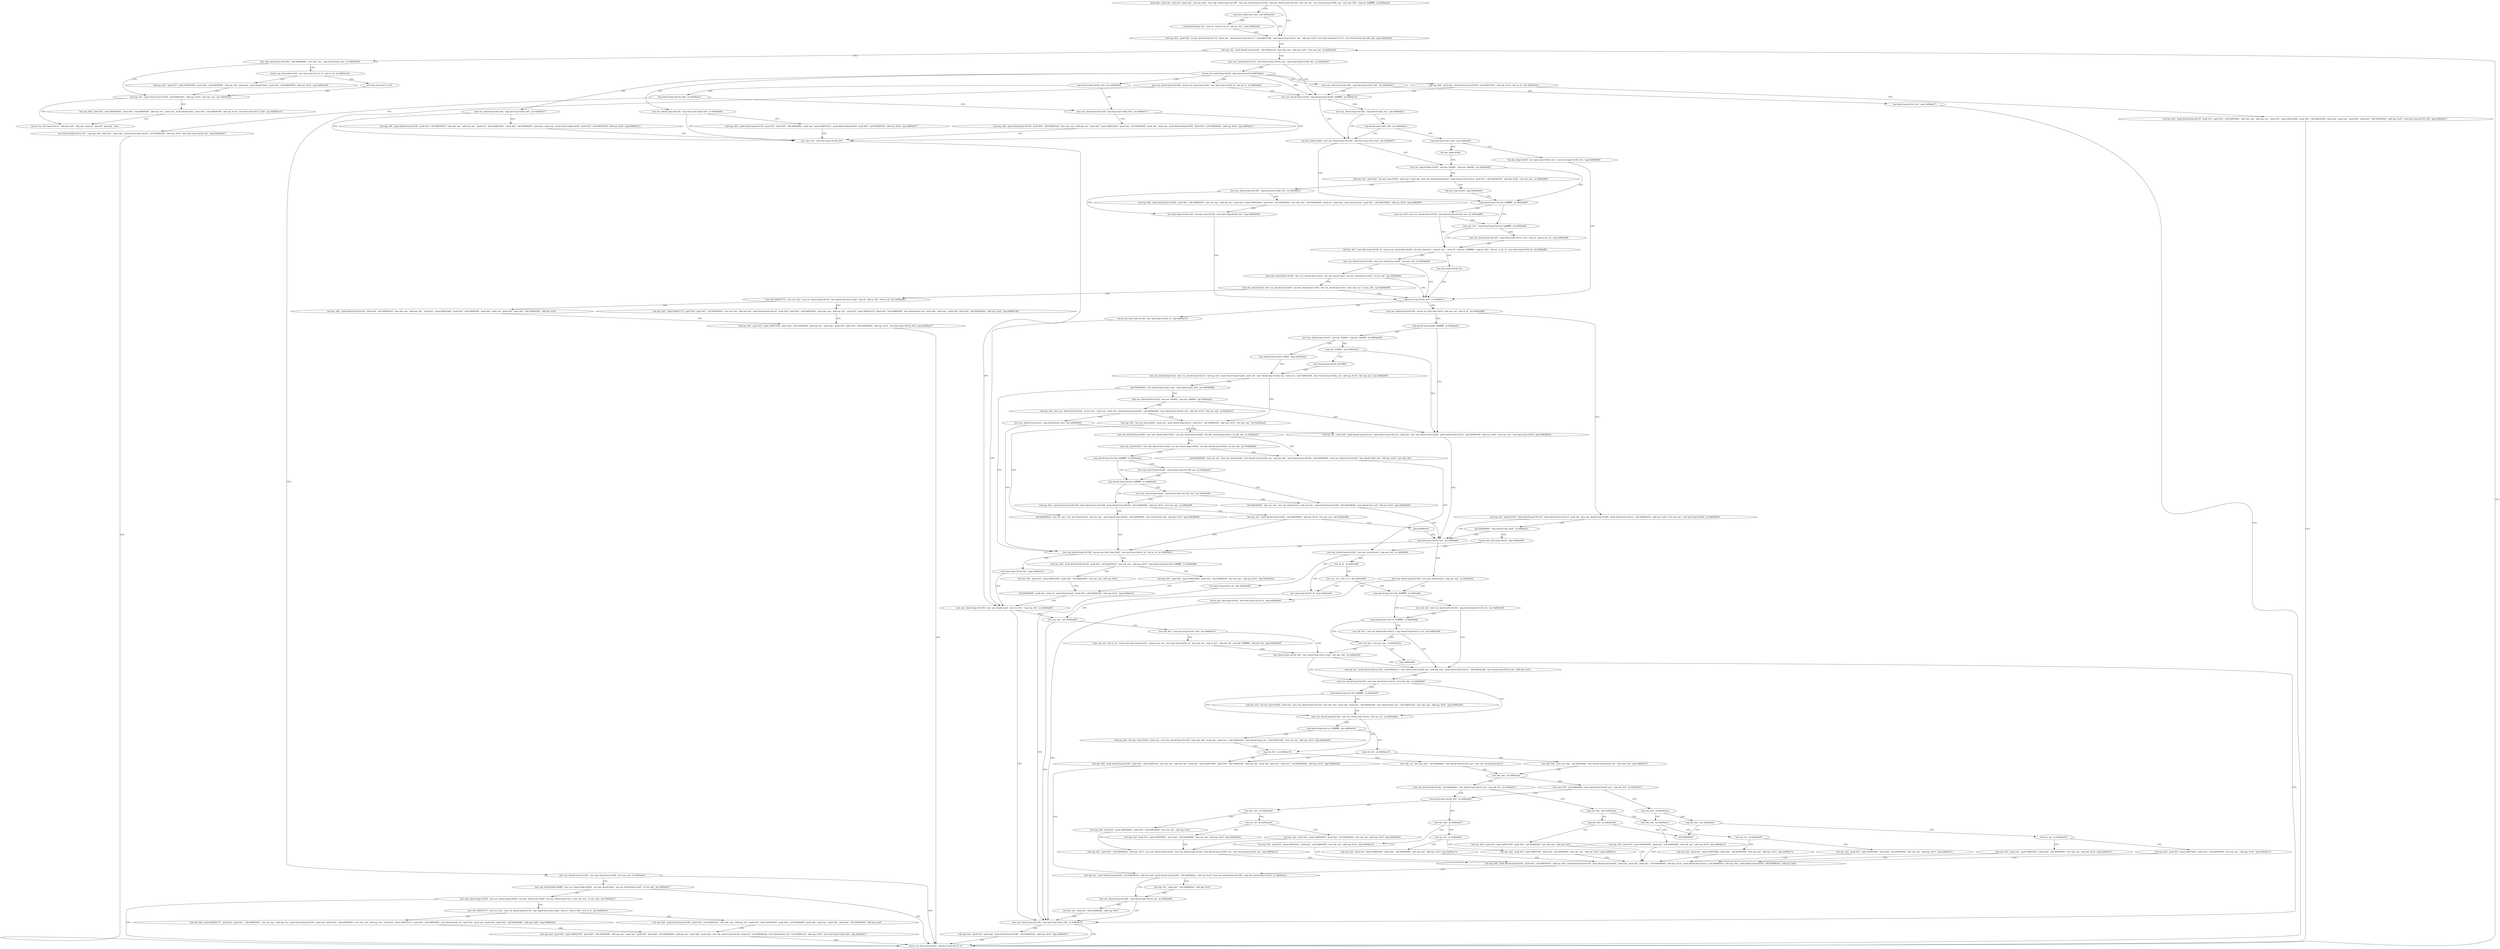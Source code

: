 digraph "func" {
"134521451" [label = "'push ebp', 'push edi', 'push esi', 'push ebx', 'sub esp, 0xfc', 'mov ebp, dword [esp+0x128]', 'mov eax, dword [esp+0x120]', 'and eax, dword [esp+0x124]', 'mov esi, eax', 'mov dword [esp+0x28], eax', 'mov eax, 0x0', 'cmp esi, 0xffffffff', 'je 0x804a2cb', " ]
"134521547" [label = "'cmp byte [ebp+0xc], 0x0', 'jne 0x804a29a', " ]
"134521498" [label = "'sub esp, 0x4', 'push 0x0', 'or eax, dword [esp+0x11c]', 'push eax', 'push dword [esp+0x11c]', 'call 0x80515fb', 'mov dword [esp+0x1c], eax', 'add esp, 0x10', 'mov byte [esp+0x17], 0x1', 'mov dword [esp+0x128], ebp', 'jmp 0x804ad20', " ]
"134521553" [label = "'cmp dword [ebp], 0x2', 'sete al', 'movzx eax, al', 'shl eax, 0x3', 'jmp 0x804a29a', " ]
"134524192" [label = "'sub esp, 0xc', 'push dword [esp+0x18]', 'call 0x804cce4', 'mov ebp, eax', 'add esp, 0x10', 'test eax, eax', 'je 0x804a2e0', " ]
"134521568" [label = "'mov ebp, dword [esp+0x128]', 'call 0x80494d0', 'mov ebx, eax', 'cmp dword [eax], 0x0', 'je 0x804a304', " ]
"134524217" [label = "'mov eax, dword [eax+0x1c]', 'mov dword [esp+0x10], eax', 'cmp word [ebp+0x38], 0xa', 'ja 0x804a693', " ]
"134521604" [label = "'sub esp, 0xc', 'push dword [esp+0x18]', 'call 0x804cb91', 'add esp, 0x10', 'test eax, eax', 'jne 0x804ae92', " ]
"134521587" [label = "'movzx eax, byte [ebp+0xd]', 'mov byte [esp+0x17], al', 'test al, al', 'je 0x804a32b', " ]
"134522515" [label = "'mov edi, dword [ebp+0x18]', 'cmp dword [esp+0x28], 0xffffffff', 'je 0x804a7ef', " ]
"134524235" [label = "'movzx eax, word [ebp+0x38]', 'jmp dword [eax*4+0x80540b0]', " ]
"134524562" [label = "'sub esp, 0x4', 'push 0x5', 'push 0x8053dd2', 'push 0x0', 'call 0x80492f0', 'add esp, 0xc', 'push eax', 'push dword [ebx]', 'push 0x0', 'call 0x80493b0', 'add esp, 0x10', 'mov byte [esp+0x17], 0x0', 'jmp 0x804a31b', " ]
"134521627" [label = "'movzx eax, byte [esp+0x17]', 'add esp, 0xfc', 'pop ebx', 'pop esi', 'pop edi', 'pop ebp', 'retn', " ]
"134521643" [label = "'sub esp, 0x4', 'push 0x5', 'push 0x8053d00', 'push 0x0', 'call 0x80492f0', 'add esp, 0xc', 'push eax', 'push dword [ebx]', 'push 0x0', 'call 0x80493b0', 'add esp, 0x10', 'jmp 0x804a304', " ]
"134521599" [label = "'mov byte [esp+0x17], 0x0', " ]
"134522863" [label = "'mov eax, dword [esp+0x128]', 'cmp dword [eax], 0x2', 'jne 0x804a6a1', " ]
"134522529" [label = "'lea ebx, [ebp+0x40]', 'mov eax, dword [esp+0x128]', 'cmp byte [eax+0xc], 0x0', 'jne 0x804af37', " ]
"134521678" [label = "'mov eax, dword [esp+0x128]', 'movzx eax, byte [eax+0x4]', 'mov byte [esp+0x16], al', 'test al, al', 'je 0x804a693', " ]
"134521981" [label = "'mov eax, dword [esp+0x128]', 'cmp byte [eax+0x4], 0x0', 'jne 0x804a693', " ]
"134522008" [label = "'cmp dword [ebp+0x30], 0x0', 'jne 0x804a4a4', " ]
"134522118" [label = "'mov eax, dword [esp+0x128]', 'cmp byte [eax+0xd], 0x0', 'je 0x804a60d', " ]
"134522421" [label = "'mov eax, dword [esp+0x128]', 'cmp byte [eax+0xd], 0x0', 'jne 0x804a517', " ]
"134522491" [label = "'sub esp, 0x8', 'push ebp', 'push dword [esp+0x18]', 'call 0x8051643', 'add esp, 0x10', 'test al, al', 'jne 0x804a7b4', " ]
"134522879" [label = "'cmp dword [eax+0x8], 0x0', 'jne 0x804a6a1', " ]
"134524727" [label = "'mov eax, dword [ebp+0x50]', 'and eax, 0xf000', 'cmp eax, 0xa000', 'jne 0x804a6b5', " ]
"134522549" [label = "'cmp dword [esp+0x120], 0xffffffff', 'je 0x804a869', " ]
"134521701" [label = "'mov eax, dword [esp+0x128]', 'mov eax, dword [eax+0x8]', 'test eax, eax', 'je 0x804ad17', " ]
"134521998" [label = "'mov byte [esp+0x16], 0x1', 'jmp 0x804ad17', " ]
"134522020" [label = "'mov eax, dword [esp+0x128]', 'cmp byte [eax+0xd], 0x0', 'jne 0x804a517', " ]
"134522014" [label = "'cmp dword [ebp+0x10], 0x0', 'je 0x804a4e3', " ]
"134522381" [label = "'sub esp, 0x4', 'push dword [esp+0x14]', 'push 0x3', 'push 0x0', 'call 0x80506cf', 'push eax', 'push 0x8053075', 'push dword [ebp+0x20]', 'push 0x0', 'call 0x80493b0', 'add esp, 0x20', 'jmp 0x804a517', " ]
"134522135" [label = "'mov ebx, 0x0', 'mov byte [esp+0x16], 0x0', " ]
"134522438" [label = "'sub esp, 0x8', 'push dword [esp+0x18]', 'push 0x4', 'call 0x80505c6', 'mov ebx, eax', 'add esp, 0xc', 'push 0x5', 'push 0x8053d21', 'push 0x0', 'call 0x80492f0', 'push ebx', 'push eax', 'push dword [ebp+0x20]', 'push 0x0', 'call 0x80493b0', 'add esp, 0x20', 'jmp 0x804a517', " ]
"134522804" [label = "'sub esp, 0x4', 'push dword [esp+0x14]', 'push 0x3', 'push 0x0', 'call 0x80506cf', 'mov ebx, eax', 'add esp, 0xc', 'push 0x5', 'push 0x8053e84', 'push 0x0', 'call 0x80492f0', 'push ebx', 'push eax', 'push 0x0', 'push 0x0', 'call 0x80493b0', 'add esp, 0x20', 'mov byte [esp+0x16], 0x0', 'jmp 0x804ad17', " ]
"134522889" [label = "'cmp byte [eax+0xc], 0x0', 'jne 0x804af34', " ]
"134524746" [label = "'sub esp, 0xc', 'push 0x0', 'lea eax, [esp+0x40]', 'push eax', 'push edi', 'mov eax, dword [esp+0x24]', 'push dword [eax+0x1c]', 'push 0x3', 'call 0x8049320', 'add esp, 0x20', 'test eax, eax', 'je 0x804a860', " ]
"134522985" [label = "'mov eax, 0x1', 'cmp dword [esp+0x124], 0xffffffff', 'je 0x804a6d8', " ]
"134522563" [label = "'mov eax, 0x0', 'mov ecx, dword [ebx+0x18]', 'cmp dword [esp+0x120], ecx', 'je 0x804a869', " ]
"134524183" [label = "'movzx ecx, byte [esp+0x16]', 'and byte [esp+0x17], cl', " ]
"134521719" [label = "'mov edx, dword [ebp+0x98]', 'mov ecx, dword [ebp+0x9c]', 'xor edx, dword [eax]', 'xor ecx, dword [eax+0x4]', 'or ecx, edx', 'jne 0x804ad17', " ]
"134522033" [label = "'sub esp, 0x8', 'push dword [esp+0x18]', 'push 0x4', 'call 0x80505c6', 'mov ebx, eax', 'add esp, 0xc', 'push 0x5', 'push 0x8053d10', 'push 0x0', 'call 0x80492f0', 'push ebx', 'push eax', 'push dword [ebp+0x20]', 'push 0x0', 'call 0x80493b0', 'add esp, 0x20', 'jmp 0x804a517', " ]
"134522083" [label = "'mov dword [ebp+0x10], 0x1', 'sub esp, 0x4', 'push 0x1', 'push ebp', 'push dword [esp+0x18]', 'call 0x804d2a4', 'add esp, 0x10', 'mov byte [esp+0x16], 0x1', 'jmp 0x804ad17', " ]
"134522145" [label = "'mov eax, dword [esp+0x128]', 'mov eax, dword [eax]', 'mov esi, 0x1', 'cmp eax, 0x2', 'je 0x804ad06', " ]
"134524724" [label = "'lea ebx, [ebp+0x40]', " ]
"134522899" [label = "'lea ebx, [ebp+0x40]', 'mov byte [esp+0x16], 0x1', 'mov byte [esp+0x18], 0x1', 'jmp 0x804b000', " ]
"134522976" [label = "'lea ebx, [esp+0x30]', 'jmp 0x804a6b5', " ]
"134524782" [label = "'mov eax, dword [esp+0x128]', 'cmp byte [eax+0xd], 0x0', 'je 0x804a825', " ]
"134522584" [label = "'and eax, 0x1', 'mov byte [esp+0x16], al', 'movzx eax, word [ebp+0x38]', 'lea edx, [eax-0x1]', 'cmp dx, 0x1', 'setbe dl', 'and eax, 0xfffffffd', 'cmp ax, 0x4', 'sete al', 'or dl, al', 'mov byte [esp+0x18], dl', 'je 0x804affb', " ]
"134523004" [label = "'mov eax, dword [esp+0x124]', 'cmp dword [ebx+0x1c], eax', 'sete al', 'movzx eax, al', 'jmp 0x804a6d8', " ]
"134521744" [label = "'mov edx, dword [ebp+0x40]', 'mov ecx, dword [ebp+0x44]', 'xor edx, dword [eax+0x8]', 'xor ecx, dword [eax+0xc]', 'mov eax, ecx', 'or eax, edx', 'jne 0x804ad17', " ]
"134524166" [label = "'mov eax, dword [esp+0x128]', 'cmp byte [eax+0x4], 0x0', 'je 0x804ae7b', " ]
"134524539" [label = "'sub esp, 0x4', 'push 0x4', 'push ebp', 'push dword [esp+0x18]', 'call 0x804d2a4', 'add esp, 0x10', 'jmp 0x804ad17', " ]
"134522168" [label = "'test eax, eax', 'jne 0x804ad06', " ]
"134522176" [label = "'mov edi, 0x3', 'cmp byte [esp+0x16], 0x0', 'jne 0x804ab7e', " ]
"134524928" [label = "'cmp byte [esp+0x16], 0x0', 'je 0x804af13', " ]
"134522917" [label = "'sub esp, 0x8', 'push dword [esp+0x18]', 'push 0x4', 'call 0x80505c6', 'mov esi, eax', 'add esp, 0xc', 'push 0x5', 'push 0x8053d3a', 'push 0x0', 'call 0x80492f0', 'mov ebx, eax', 'call 0x80494d0', 'push esi', 'push ebx', 'push dword [eax]', 'push 0x0', 'call 0x80493b0', 'add esp, 0x20', 'jmp 0x804af7f', " ]
"134524799" [label = "'mov byte [esp+0x16], 0x0', 'lea ebx, [esp+0x30]', 'mov byte [esp+0x18], 0x0', 'jmp 0x804b000', " ]
"134524923" [label = "'mov byte [esp+0x18], 0x1', " ]
"134522627" [label = "'mov eax, dword [esp+0x128]', 'mov eax, dword [eax+0x8]', 'test eax, eax', 'je 0x804b000', " ]
"134521766" [label = "'mov edi, 0x8055172', 'mov ecx, 0x2', 'mov esi, dword [esp+0x10]', 'rep cmpsb byte [esi], [edi]', 'seta al', 'sbb al, 0x0', 'test al, al', 'jne 0x804a431', " ]
"134523774" [label = "'mov eax, esi', 'test al, al', 'movzx eax, byte [esp+0x16]', 'cmovne eax, esi', 'mov byte [esp+0x16], al', 'mov eax, esi', 'cmp al, 0x1', 'sbb edi, edi', 'and edi, 0xfffffffd', 'add edi, 0x4', 'jmp 0x804a550', " ]
"134522192" [label = "'mov dword [esp+0x18], 0x0', 'mov dword [esp+0x1c], 0x0', 'test ebx, ebx', 'je 0x804a585', " ]
"134524691" [label = "'movzx eax, byte [esp+0x18]', 'mov byte [esp+0x16], al', 'jmp 0x804a521', " ]
"134524939" [label = "'mov eax, dword [esp+0x128]', 'movzx esi, byte [eax+0xc]', 'mov eax, esi', 'test al, al', 'jne 0x804a8dd', " ]
"134522645" [label = "'mov edx, dword [ebx+0x58]', 'mov ecx, dword [ebx+0x5c]', 'xor edx, dword [eax]', 'xor ecx, dword [eax+0x4]', 'or ecx, edx', 'jne 0x804b000', " ]
"134521905" [label = "'sub esp, 0x4', 'push 0x8055172', 'push 0x4', 'push 0x1', 'call 0x80504b3', 'mov esi, eax', 'add esp, 0xc', 'push dword [esp+0x14]', 'push 0x4', 'push 0x0', 'call 0x80504b3', 'mov ebx, eax', 'add esp, 0xc', 'push 0x5', 'push 0x8053e14', 'push 0x0', 'call 0x80492f0', 'mov dword [esp], esi', 'push ebx', 'push eax', 'push 0x0', 'push 0x0', 'call 0x80493b0', 'add esp, 0x20', 'jmp 0x804a3ee', " ]
"134521791" [label = "'sub esp, 0x8', 'push dword [esp+0x18]', 'push 0x4', 'call 0x80505c6', 'mov ebx, eax', 'add esp, 0xc', 'push 0x5', 'push 0x8053de4', 'push 0x0', 'call 0x80492f0', 'push ebx', 'push eax', 'push 0x0', 'push 0x0', 'call 0x80493b0', 'add esp, 0x20', " ]
"134522245" [label = "'mov eax, dword [esp+0x128]', 'mov ebx, dword [eax+0x10]', 'test ebx, ebx', 'je 0x804ab9f', " ]
"134522212" [label = "'sub esp, 0xc', 'push dword [ebx+0x18]', 'call 0x804a223', 'mov dword [esp+0x28], eax', 'add esp, 0x4', 'push dword [ebx+0x1c]', 'call 0x804a1db', 'mov dword [esp+0x2c], eax', 'add esp, 0x10', " ]
"134523101" [label = "'cmp dword [esp+0x28], 0xffffffff', 'je 0x804aa22', " ]
"134524960" [label = "'sub esp, 0xc', 'push 0x100', 'push dword [esp+0x12c]', 'push dword [esp+0x12c]', 'push edi', 'mov eax, dword [esp+0x28]', 'push dword [eax+0x1c]', 'call 0x804b15b', 'add esp, 0x20', 'test eax, eax', 'sete byte [esp+0x18]', 'je 0x804b05d', " ]
"134522664" [label = "'mov edx, dword [ebx]', 'mov ecx, dword [ebx+0x4]', 'xor edx, dword [eax+0x8]', 'xor ecx, dword [eax+0xc]', 'mov eax, ecx', 'or eax, edx', 'jne 0x804b000', " ]
"134521838" [label = "'sub esp, 0x4', 'push 0x5', 'push 0x8053e50', 'push 0x0', 'call 0x80492f0', 'add esp, 0xc', 'push eax', 'push 0x0', 'push 0x0', 'call 0x80493b0', 'add esp, 0xc', 'push 0x4', 'push ebp', 'mov edi, dword [esp+0x18]', 'push edi', 'call 0x804d2a4', 'mov dword [esp], edi', 'call 0x804cce4', 'add esp, 0x10', 'mov byte [esp+0x16], 0x0', 'jmp 0x804ad17', " ]
"134523807" [label = "'cmp dword [esp+0x118], 0xffffffff', 'je 0x804a597', " ]
"134522263" [label = "'mov eax, dword [esp+0x128]', 'mov esi, dword [eax+0x14]', 'test esi, esi', 'je 0x804abdd', " ]
"134523426" [label = "'sub esp, 0xc', 'push 0x0', 'push dword [esp+0x12c]', 'push dword [esp+0x12c]', 'push edi', 'mov eax, dword [esp+0x28]', 'push dword [eax+0x1c]', 'call 0x804b15b', 'add esp, 0x20', 'test eax, eax', 'sete byte [esp+0x18]', 'jmp 0x804b05d', " ]
"134523112" [label = "'mov eax, dword [ebx+0x10]', 'and eax, 0xf000', 'cmp eax, 0x8000', 'je 0x804aa08', " ]
"134525021" [label = "'cmp byte [esp+0x18], 0x0', 'jne 0x804af8f', " ]
"134525007" [label = "'call 0x80494d0', 'cmp dword [eax], 0x5f', 'je 0x804af21', " ]
"134522685" [label = "'mov edi, 0x8055172', 'mov ecx, 0x2', 'mov esi, dword [esp+0x10]', 'rep cmpsb byte [esi], [edi]', 'seta al', 'sbb al, 0x0', 'test al, al', 'jne 0x804a891', " ]
"134523821" [label = "'sub esp, 0x4', 'lea eax, [esp+0x94]', 'push eax', 'mov eax, dword [esp+0x120]', 'mov edx, 0x0', 'push edx', 'push eax', 'call 0x804ee0d', 'mov dword [esp], eax', 'call 0x80515a6', 'mov ebx, eax', 'add esp, 0x10', 'jmp 0x804a597', " ]
"134523869" [label = "'cmp dword [esp+0x11c], 0xffffffff', 'jne 0x804ac06', " ]
"134522281" [label = "'cmp edi, 0x1', 'je 0x804ac36', " ]
"134523400" [label = "'mov dword [esp+0x20], 0x900', 'jmp 0x804a90e', " ]
"134523131" [label = "'cmp eax, 0x4000', 'jne 0x804aa22', " ]
"134524815" [label = "'mov eax, dword [esp+0x128]', 'mov eax, dword [eax]', 'cmp eax, 0x2', 'je 0x804afed', " ]
"134525032" [label = "'mov eax, dword [esp+0x128]', 'movzx eax, byte [eax+0xd]', 'mov byte [esp+0x16], al', 'test al, al', 'je 0x804ab1b', " ]
"134524705" [label = "'movzx edx, byte [esp+0x16]', 'jmp 0x804a9df', " ]
"134523025" [label = "'sub esp, 0x4', 'push 0x8055172', 'push 0x4', 'push 0x1', 'call 0x80504b3', 'mov esi, eax', 'add esp, 0xc', 'push dword [esp+0x14]', 'push 0x4', 'push 0x0', 'call 0x80504b3', 'mov ebx, eax', 'add esp, 0xc', 'push 0x5', 'push 0x8053e14', 'push 0x0', 'call 0x80492f0', 'mov dword [esp], esi', 'push ebx', 'push eax', 'push 0x0', 'push 0x0', 'call 0x80493b0', 'add esp, 0x20', 'jmp 0x804a789', " ]
"134522714" [label = "'sub esp, 0x8', 'push dword [esp+0x18]', 'push 0x4', 'call 0x80505c6', 'mov ebx, eax', 'add esp, 0xc', 'push 0x5', 'push 0x8053de4', 'push 0x0', 'call 0x80492f0', 'push ebx', 'push eax', 'push 0x0', 'push 0x0', 'call 0x80493b0', 'add esp, 0x20', " ]
"134523910" [label = "'sub esp, 0x4', 'lea eax, [esp+0x94]', 'push eax', 'mov eax, dword [esp+0x124]', 'mov edx, 0x0', 'push edx', 'push eax', 'call 0x804ee0d', 'mov dword [esp], eax', 'call 0x80515a6', 'mov esi, eax', 'add esp, 0x10', 'jmp 0x804a5a9', " ]
"134523879" [label = "'cmp edi, 0x1', 'je 0x804ac36', " ]
"134523958" [label = "'sub esp, 0x8', 'push dword [esp+0x18]', 'push 0x4', 'call 0x80505c6', 'mov edi, eax', 'add esp, 0xc', 'push 0x5', 'push 0x8053f40', 'push 0x0', 'call 0x80492f0', 'add esp, 0xc', 'push edi', 'push eax', 'push 0x1', 'call 0x8049500', 'add esp, 0x10', 'jmp 0x804acbb', " ]
"134522290" [label = "'mov edx, esi', 'mov eax, ebx', 'call 0x804a0fe', 'mov dword [esp+0x24], eax', 'mov edx, dword [esp+0x1c]', " ]
"134523150" [label = "'mov eax, dword [esp+0xc]', 'mov ecx, dword [eax+0x1c]', 'sub esp, 0x4', 'push dword [esp+0x24]', 'push edi', 'mov dword [esp+0x28], ecx', 'push ecx', 'call 0x8049280', 'mov dword [esp+0x34], eax', 'add esp, 0x10', 'test eax, eax', 'jns 0x804a97b', " ]
"134523142" [label = "'mov dword [esp+0x20], 0x10900', " ]
"134524909" [label = "'movzx eax, byte [esp+0x18]', 'mov byte [esp+0x16], al', 'jmp 0x804ad06', " ]
"134524829" [label = "'cmp dword [esp+0x118], 0xffffffff', 'je 0x804afbc', " ]
"134523675" [label = "'sub esp, 0x8', 'push dword [esp+0x18]', 'push 0x4', 'call 0x80505c6', 'mov edi, eax', 'add esp, 0x10', 'cmp dword [esp+0x118], 0xffffffff', 'je 0x804ab66', " ]
"134525055" [label = "'mov byte [esp+0x16], 0x0', 'jmp 0x804a521', " ]
"134523359" [label = "'mov eax, dword [esp+0x128]', 'mov eax, dword [eax]', 'cmp eax, 0x2', 'je 0x804af2b', " ]
"134522761" [label = "'sub esp, 0x4', 'push 0x5', 'push 0x8053e50', 'push 0x0', 'call 0x80492f0', 'add esp, 0xc', 'push eax', 'push 0x0', 'push 0x0', 'call 0x80493b0', 'add esp, 0x10', 'mov byte [esp+0x16], 0x0', 'jmp 0x804ad17', " ]
"134523884" [label = "'mov edx, 0x0', 'mov eax, ebx', 'call 0x804a0fe', 'mov dword [esp+0x24], eax', 'mov edx, 0x0', 'jmp 0x804a5c3', " ]
"134524091" [label = "'sub esp, 0xc', 'push dword [esp+0x24]', 'call 0x804b42a', 'add esp, 0x4', 'push dword [esp+0x28]', 'call 0x804b42a', 'add esp, 0x10', 'mov eax, dword [esp+0x128]', 'cmp ebx, dword [eax+0x10]', 'je 0x804acee', " ]
"134522307" [label = "'test ebx, ebx', 'je 0x804aecb', " ]
"134523259" [label = "'sub esp, 0x4', 'lea eax, [esp+0x94]', 'push eax', 'push dword [esp+0x2c]', 'push 0x3', 'call 0x8049350', 'add esp, 0x10', 'test eax, eax', 'jne 0x804aae0', " ]
"134523186" [label = "'call 0x80494d0', 'mov dword [esp+0x2c], eax', 'cmp dword [eax], 0xd', 'jne 0x804b068', " ]
"134524860" [label = "'cmp dword [esp+0x11c], 0xffffffff', 'je 0x804afdb', " ]
"134524839" [label = "'mov edi, 0x2', 'mov esi, dword [ebx+0x18]', 'cmp dword [esp+0x118], esi', 'jne 0x804a564', " ]
"134523750" [label = "'sub esp, 0x4', 'push 0x5', 'push 0x8053d69', 'push 0x0', 'call 0x80492f0', 'mov esi, eax', 'add esp, 0x10', 'jmp 0x804ab4e', " ]
"134523704" [label = "'sub esp, 0x4', 'push 0x5', 'push 0x8053d50', 'push 0x0', 'call 0x80492f0', 'mov esi, eax', 'add esp, 0x10', " ]
"134524715" [label = "'mov byte [esp+0x16], dl', 'jmp 0x804ad06', " ]
"134523377" [label = "'test dl, dl', 'je 0x804a9ff', " ]
"134524142" [label = "'mov eax, dword [esp+0x128]', 'cmp dword [eax+0x14], esi', 'je 0x804ad06', " ]
"134524130" [label = "'sub esp, 0xc', 'push ebx', 'call 0x804b42a', 'add esp, 0x10', " ]
"134524619" [label = "'mov eax, 0x0', 'call 0x804a0fe', 'mov dword [esp+0x20], eax', 'cmp edi, 0x3', 'je 0x804ad71', " ]
"134524273" [label = "'cmp dword [esp+0x20], 0x0', 'je 0x804add1', " ]
"134524642" [label = "'cmp edi, 0x4', 'je 0x804a5ea', " ]
"134522315" [label = "'mov eax, dword [esp+0x18]', 'call 0x804a0fe', 'mov dword [esp+0x20], eax', 'cmp edi, 0x3', 'je 0x804ad71', " ]
"134522337" [label = "'cmp edi, 0x4', 'jne 0x804aebd', " ]
"134523616" [label = "'call 0x80494d0', 'mov esi, eax', 'mov edi, dword [eax]', 'sub esp, 0xc', 'push dword [esp+0x30]', 'call 0x8049640', 'mov dword [esi], edi', 'add esp, 0x10', 'jmp 0x804b068', " ]
"134523292" [label = "'mov eax, dword [ebx+0x58]', 'mov edx, dword [ebx+0x5c]', 'xor eax, dword [esp+0xe8]', 'xor edx, dword [esp+0xec]', 'or edx, eax', 'je 0x804aa51', " ]
"134523204" [label = "'mov eax, dword [ebx+0x10]', 'and eax, 0xf000', 'cmp eax, 0x8000', 'jne 0x804aa22', " ]
"134524891" [label = "'mov edi, 0x4', 'test eax, eax', 'je 0x804a550', " ]
"134524870" [label = "'mov edi, 0x2', 'mov esi, dword [ebx+0x1c]', 'cmp dword [esp+0x11c], esi', 'jne 0x804a564', " ]
"134523726" [label = "'call 0x80494d0', 'push edi', 'push esi', 'push dword [eax]', 'push 0x0', 'call 0x80493b0', 'add esp, 0x10', 'jmp 0x804a521', " ]
"134523391" [label = "'mov byte [esp+0x16], dl', 'jmp 0x804a538', " ]
"134523381" [label = "'mov ecx, esi', 'test cl, cl', 'jne 0x804af9d', " ]
"134524154" [label = "'sub esp, 0xc', 'push esi', 'call 0x804b42a', 'add esp, 0x10', " ]
"134524369" [label = "'test ebx, ebx', 'je 0x804ae0d', " ]
"134524280" [label = "'test ebx, ebx', 'je 0x804ad97', " ]
"134522346" [label = "'test ebx, ebx', 'je 0x804ae41', " ]
"134524651" [label = "'cmp edi, 0x2', 'jne 0x804aec6', " ]
"134524605" [label = "'cmp edi, 0x2', 'je 0x804ac68', " ]
"134523473" [label = "'mov eax, dword [ebx]', 'mov edx, dword [ebx+0x4]', 'xor eax, dword [esp+0x90]', 'xor edx, dword [esp+0x94]', 'or edx, eax', 'jne 0x804a9b8', " ]
"134523320" [label = "'call 0x80494d0', 'mov edi, eax', 'mov eax, dword [eax]', 'mov dword [esp+0x18], eax', 'sub esp, 0xc', 'push dword [esp+0x30]', 'call 0x8049640', 'mov eax, dword [esp+0x28]', 'mov dword [edi], eax', 'add esp, 0x10', 'mov edx, 0x0', " ]
"134523223" [label = "'sub esp, 0x4', 'mov eax, dword [esp+0x24]', 'or eax, 0x1', 'push eax', 'push edi', 'push dword [esp+0x28]', 'call 0x8049280', 'mov dword [esp+0x34], eax', 'add esp, 0x10', 'test eax, eax', 'js 0x804aa15', " ]
"134524904" [label = "'jmp 0x804ad06', " ]
"134524429" [label = "'test esi, esi', 'je 0x804ae29', " ]
"134524373" [label = "'sub esp, 0x4', 'push 0x5', 'push 0x8054044', 'push 0x0', 'call 0x80492f0', 'mov edi, eax', 'add esp, 0x10', " ]
"134524311" [label = "'test esi, esi', 'je 0x804adb6', " ]
"134524284" [label = "'sub esp, 0x4', 'push 0x5', 'push 0x8053fc4', 'push 0x0', 'call 0x80492f0', 'mov edi, eax', 'add esp, 0x10', 'jmp 0x804ac7e', " ]
"134524481" [label = "'test esi, esi', 'je 0x804ae60', " ]
"134522354" [label = "'sub esp, 0x4', 'push 0x5', 'push 0x8054090', 'push 0x0', 'call 0x80492f0', 'mov edi, eax', 'add esp, 0x10', 'jmp 0x804ac7e', " ]
"134524614" [label = "'call 0x8049600', " ]
"134524656" [label = "'test esi, esi', 'je 0x804ad56', " ]
"134524008" [label = "'sub esp, 0x4', 'push 0x5', 'push 0x8053f78', 'push 0x0', 'call 0x80492f0', 'mov edi, eax', 'add esp, 0x10', " ]
"134523500" [label = "'cmp dword [esp+0x120], 0xffffffff', 'je 0x804aaa5', " ]
"134523413" [label = "'mov eax, dword [esp+0x2c]', 'cmp dword [eax], 0xd', 'jne 0x804b068', " ]
"134524457" [label = "'sub esp, 0x4', 'push 0x5', 'push 0x8054020', 'push 0x0', 'call 0x80492f0', 'mov edi, eax', 'add esp, 0x10', 'jmp 0x804adeb', " ]
"134524433" [label = "'sub esp, 0x4', 'push 0x5', 'push 0x805406c', 'push 0x0', 'call 0x80492f0', 'mov edi, eax', 'add esp, 0x10', 'jmp 0x804adeb', " ]
"134524395" [label = "'sub esp, 0xc', 'push 0x0', 'call 0x804b42a', 'add esp, 0x10', 'mov eax, dword [esp+0x20]', 'mov ecx, dword [esp+0x24]', 'mov dword [esp+0x20], ecx', 'mov dword [esp+0x24], eax', 'jmp 0x804ac7e', " ]
"134524342" [label = "'sub esp, 0x4', 'push 0x5', 'push 0x8054020', 'push 0x0', 'call 0x80492f0', 'mov edi, eax', 'add esp, 0x10', 'jmp 0x804ac7e', " ]
"134524315" [label = "'sub esp, 0x4', 'push 0x5', 'push 0x8053ff4', 'push 0x0', 'call 0x80492f0', 'mov edi, eax', 'add esp, 0x10', 'jmp 0x804ac7e', " ]
"134524030" [label = "'sub esp, 0x8', 'push dword [esp+0x18]', 'push 0x4', 'call 0x80505c6', 'add esp, 0x4', 'push dword [esp+0x30]', 'push dword [esp+0x30]', 'push eax', 'push edi', 'push 0x1', 'call 0x8049500', 'add esp, 0x14', 'push dword [esp+0x2c]', 'call 0x804b42a', 'add esp, 0x4', 'push dword [esp+0x30]', 'call 0x804b42a', 'add esp, 0x10', " ]
"134524512" [label = "'sub esp, 0x4', 'push 0x5', 'push 0x8053db8', 'push 0x0', 'call 0x80492f0', 'mov edi, eax', 'add esp, 0x10', 'jmp 0x804ac7e', " ]
"134524485" [label = "'sub esp, 0x4', 'push 0x5', 'push 0x8053d9c', 'push 0x0', 'call 0x80492f0', 'mov edi, eax', 'add esp, 0x10', 'jmp 0x804ac7e', " ]
"134524246" [label = "'sub esp, 0x4', 'push 0x5', 'push 0x8053d7e', 'push 0x0', 'call 0x80492f0', 'mov edi, eax', 'add esp, 0x10', 'jmp 0x804ac7e', " ]
"134524664" [label = "'sub esp, 0x4', 'push 0x5', 'push 0x8053fa0', 'push 0x0', 'call 0x80492f0', 'mov edi, eax', 'add esp, 0x10', 'jmp 0x804ac7e', " ]
"134523557" [label = "'cmp dword [esp+0x124], 0xffffffff', 'je 0x804aabf', " ]
"134523510" [label = "'mov eax, dword [esp+0xa8]', 'cmp dword [esp+0x120], eax', 'je 0x804aaa5', " ]
"134523583" [label = "'sub esp, 0x4', 'push dword [esp+0x120]', 'push dword [esp+0x120]', 'push dword [esp+0x30]', 'call 0x8049480', 'add esp, 0x10', 'test eax, eax', 'je 0x804aaff', " ]
"134523567" [label = "'mov eax, dword [esp+0xac]', 'cmp dword [esp+0x124], eax', 'jne 0x804aa86', " ]
"134523526" [label = "'call 0x80494d0', 'mov esi, eax', 'mov edi, dword [eax]', 'sub esp, 0xc', 'push dword [esp+0x30]', 'call 0x8049640', 'mov dword [esi], edi', 'add esp, 0x10', 'jmp 0x804b05d', " ]
"134523647" [label = "'sub esp, 0xc', 'push dword [esp+0x30]', 'call 0x8049640', 'add esp, 0x10', 'test eax, eax', 'jne 0x804b068', " ]
"134523670" [label = "'jmp 0x804b05d', " ]
"134521451" -> "134521547" [ label = "CFG" ]
"134521451" -> "134521498" [ label = "CFG" ]
"134521547" -> "134521498" [ label = "CFG" ]
"134521547" -> "134521553" [ label = "CFG" ]
"134521498" -> "134524192" [ label = "CFG" ]
"134521553" -> "134521498" [ label = "CFG" ]
"134524192" -> "134521568" [ label = "CFG" ]
"134524192" -> "134524217" [ label = "CFG" ]
"134521568" -> "134521604" [ label = "CFG" ]
"134521568" -> "134521587" [ label = "CFG" ]
"134524217" -> "134522515" [ label = "CFG" ]
"134524217" -> "134524235" [ label = "CFG" ]
"134521604" -> "134524562" [ label = "CFG" ]
"134521604" -> "134521627" [ label = "CFG" ]
"134521587" -> "134521643" [ label = "CFG" ]
"134521587" -> "134521599" [ label = "CFG" ]
"134522515" -> "134522863" [ label = "CFG" ]
"134522515" -> "134522529" [ label = "CFG" ]
"134524235" -> "134521678" [ label = "CFG" ]
"134524235" -> "134521981" [ label = "CFG" ]
"134524235" -> "134522008" [ label = "CFG" ]
"134524235" -> "134522118" [ label = "CFG" ]
"134524235" -> "134522421" [ label = "CFG" ]
"134524235" -> "134522491" [ label = "CFG" ]
"134524235" -> "134522515" [ label = "CFG" ]
"134524562" -> "134521627" [ label = "CFG" ]
"134521643" -> "134521604" [ label = "CFG" ]
"134521599" -> "134521604" [ label = "CFG" ]
"134522863" -> "134522529" [ label = "CFG" ]
"134522863" -> "134522879" [ label = "CFG" ]
"134522529" -> "134524727" [ label = "CFG" ]
"134522529" -> "134522549" [ label = "CFG" ]
"134521678" -> "134522515" [ label = "CFG" ]
"134521678" -> "134521701" [ label = "CFG" ]
"134521981" -> "134522515" [ label = "CFG" ]
"134521981" -> "134521998" [ label = "CFG" ]
"134522008" -> "134522020" [ label = "CFG" ]
"134522008" -> "134522014" [ label = "CFG" ]
"134522118" -> "134522381" [ label = "CFG" ]
"134522118" -> "134522135" [ label = "CFG" ]
"134522421" -> "134522135" [ label = "CFG" ]
"134522421" -> "134522438" [ label = "CFG" ]
"134522491" -> "134522804" [ label = "CFG" ]
"134522491" -> "134522515" [ label = "CFG" ]
"134522879" -> "134522529" [ label = "CFG" ]
"134522879" -> "134522889" [ label = "CFG" ]
"134524727" -> "134522549" [ label = "CFG" ]
"134524727" -> "134524746" [ label = "CFG" ]
"134522549" -> "134522985" [ label = "CFG" ]
"134522549" -> "134522563" [ label = "CFG" ]
"134521701" -> "134524183" [ label = "CFG" ]
"134521701" -> "134521719" [ label = "CFG" ]
"134521998" -> "134524183" [ label = "CFG" ]
"134522020" -> "134522135" [ label = "CFG" ]
"134522020" -> "134522033" [ label = "CFG" ]
"134522014" -> "134522083" [ label = "CFG" ]
"134522014" -> "134522020" [ label = "CFG" ]
"134522381" -> "134522135" [ label = "CFG" ]
"134522135" -> "134522145" [ label = "CFG" ]
"134522438" -> "134522135" [ label = "CFG" ]
"134522804" -> "134524183" [ label = "CFG" ]
"134522889" -> "134524724" [ label = "CFG" ]
"134522889" -> "134522899" [ label = "CFG" ]
"134524746" -> "134522976" [ label = "CFG" ]
"134524746" -> "134524782" [ label = "CFG" ]
"134522985" -> "134522584" [ label = "CFG" ]
"134522985" -> "134523004" [ label = "CFG" ]
"134522563" -> "134522985" [ label = "CFG" ]
"134522563" -> "134522584" [ label = "CFG" ]
"134524183" -> "134524192" [ label = "CFG" ]
"134521719" -> "134524183" [ label = "CFG" ]
"134521719" -> "134521744" [ label = "CFG" ]
"134522033" -> "134522135" [ label = "CFG" ]
"134522083" -> "134524183" [ label = "CFG" ]
"134522145" -> "134524166" [ label = "CFG" ]
"134522145" -> "134522168" [ label = "CFG" ]
"134524724" -> "134524727" [ label = "CFG" ]
"134522899" -> "134524928" [ label = "CFG" ]
"134522976" -> "134522549" [ label = "CFG" ]
"134524782" -> "134522917" [ label = "CFG" ]
"134524782" -> "134524799" [ label = "CFG" ]
"134522584" -> "134524923" [ label = "CFG" ]
"134522584" -> "134522627" [ label = "CFG" ]
"134523004" -> "134522584" [ label = "CFG" ]
"134521744" -> "134524183" [ label = "CFG" ]
"134521744" -> "134521766" [ label = "CFG" ]
"134524166" -> "134524539" [ label = "CFG" ]
"134524166" -> "134524183" [ label = "CFG" ]
"134524539" -> "134524183" [ label = "CFG" ]
"134522168" -> "134524166" [ label = "CFG" ]
"134522168" -> "134522176" [ label = "CFG" ]
"134522176" -> "134523774" [ label = "CFG" ]
"134522176" -> "134522192" [ label = "CFG" ]
"134524928" -> "134524691" [ label = "CFG" ]
"134524928" -> "134524939" [ label = "CFG" ]
"134522917" -> "134524799" [ label = "CFG" ]
"134524799" -> "134524928" [ label = "CFG" ]
"134524923" -> "134524928" [ label = "CFG" ]
"134522627" -> "134524928" [ label = "CFG" ]
"134522627" -> "134522645" [ label = "CFG" ]
"134521766" -> "134521905" [ label = "CFG" ]
"134521766" -> "134521791" [ label = "CFG" ]
"134523774" -> "134522192" [ label = "CFG" ]
"134522192" -> "134522245" [ label = "CFG" ]
"134522192" -> "134522212" [ label = "CFG" ]
"134524691" -> "134522145" [ label = "CFG" ]
"134524939" -> "134523101" [ label = "CFG" ]
"134524939" -> "134524960" [ label = "CFG" ]
"134522645" -> "134524928" [ label = "CFG" ]
"134522645" -> "134522664" [ label = "CFG" ]
"134521905" -> "134521838" [ label = "CFG" ]
"134521791" -> "134521838" [ label = "CFG" ]
"134522245" -> "134523807" [ label = "CFG" ]
"134522245" -> "134522263" [ label = "CFG" ]
"134522212" -> "134522245" [ label = "CFG" ]
"134523101" -> "134523426" [ label = "CFG" ]
"134523101" -> "134523112" [ label = "CFG" ]
"134524960" -> "134525021" [ label = "CFG" ]
"134524960" -> "134525007" [ label = "CFG" ]
"134522664" -> "134524928" [ label = "CFG" ]
"134522664" -> "134522685" [ label = "CFG" ]
"134521838" -> "134524183" [ label = "CFG" ]
"134523807" -> "134522263" [ label = "CFG" ]
"134523807" -> "134523821" [ label = "CFG" ]
"134522263" -> "134523869" [ label = "CFG" ]
"134522263" -> "134522281" [ label = "CFG" ]
"134523426" -> "134525021" [ label = "CFG" ]
"134523112" -> "134523400" [ label = "CFG" ]
"134523112" -> "134523131" [ label = "CFG" ]
"134525021" -> "134524815" [ label = "CFG" ]
"134525021" -> "134525032" [ label = "CFG" ]
"134525007" -> "134524705" [ label = "CFG" ]
"134525007" -> "134525021" [ label = "CFG" ]
"134522685" -> "134523025" [ label = "CFG" ]
"134522685" -> "134522714" [ label = "CFG" ]
"134523821" -> "134522263" [ label = "CFG" ]
"134523869" -> "134523910" [ label = "CFG" ]
"134523869" -> "134523879" [ label = "CFG" ]
"134522281" -> "134523958" [ label = "CFG" ]
"134522281" -> "134522290" [ label = "CFG" ]
"134523400" -> "134523150" [ label = "CFG" ]
"134523131" -> "134523426" [ label = "CFG" ]
"134523131" -> "134523142" [ label = "CFG" ]
"134524815" -> "134524909" [ label = "CFG" ]
"134524815" -> "134524829" [ label = "CFG" ]
"134525032" -> "134523675" [ label = "CFG" ]
"134525032" -> "134525055" [ label = "CFG" ]
"134524705" -> "134523359" [ label = "CFG" ]
"134523025" -> "134522761" [ label = "CFG" ]
"134522714" -> "134522761" [ label = "CFG" ]
"134523910" -> "134522281" [ label = "CFG" ]
"134523879" -> "134523958" [ label = "CFG" ]
"134523879" -> "134523884" [ label = "CFG" ]
"134523958" -> "134524091" [ label = "CFG" ]
"134522290" -> "134522307" [ label = "CFG" ]
"134523150" -> "134523259" [ label = "CFG" ]
"134523150" -> "134523186" [ label = "CFG" ]
"134523142" -> "134523150" [ label = "CFG" ]
"134524909" -> "134524166" [ label = "CFG" ]
"134524829" -> "134524860" [ label = "CFG" ]
"134524829" -> "134524839" [ label = "CFG" ]
"134523675" -> "134523750" [ label = "CFG" ]
"134523675" -> "134523704" [ label = "CFG" ]
"134525055" -> "134522145" [ label = "CFG" ]
"134523359" -> "134524715" [ label = "CFG" ]
"134523359" -> "134523377" [ label = "CFG" ]
"134522761" -> "134524183" [ label = "CFG" ]
"134523884" -> "134522307" [ label = "CFG" ]
"134524091" -> "134524142" [ label = "CFG" ]
"134524091" -> "134524130" [ label = "CFG" ]
"134522307" -> "134524619" [ label = "CFG" ]
"134522307" -> "134522315" [ label = "CFG" ]
"134523259" -> "134523616" [ label = "CFG" ]
"134523259" -> "134523292" [ label = "CFG" ]
"134523186" -> "134525032" [ label = "CFG" ]
"134523186" -> "134523204" [ label = "CFG" ]
"134524860" -> "134524891" [ label = "CFG" ]
"134524860" -> "134524870" [ label = "CFG" ]
"134524839" -> "134522212" [ label = "CFG" ]
"134524839" -> "134524860" [ label = "CFG" ]
"134523750" -> "134523726" [ label = "CFG" ]
"134523704" -> "134523726" [ label = "CFG" ]
"134524715" -> "134524166" [ label = "CFG" ]
"134523377" -> "134523391" [ label = "CFG" ]
"134523377" -> "134523381" [ label = "CFG" ]
"134524142" -> "134524166" [ label = "CFG" ]
"134524142" -> "134524154" [ label = "CFG" ]
"134524130" -> "134524142" [ label = "CFG" ]
"134524619" -> "134524273" [ label = "CFG" ]
"134524619" -> "134524642" [ label = "CFG" ]
"134524273" -> "134524369" [ label = "CFG" ]
"134524273" -> "134524280" [ label = "CFG" ]
"134524642" -> "134522346" [ label = "CFG" ]
"134524642" -> "134524651" [ label = "CFG" ]
"134522315" -> "134524273" [ label = "CFG" ]
"134522315" -> "134522337" [ label = "CFG" ]
"134522337" -> "134524605" [ label = "CFG" ]
"134522337" -> "134522346" [ label = "CFG" ]
"134523616" -> "134525032" [ label = "CFG" ]
"134523292" -> "134523473" [ label = "CFG" ]
"134523292" -> "134523320" [ label = "CFG" ]
"134523204" -> "134523426" [ label = "CFG" ]
"134523204" -> "134523223" [ label = "CFG" ]
"134524891" -> "134522192" [ label = "CFG" ]
"134524891" -> "134524904" [ label = "CFG" ]
"134524870" -> "134522212" [ label = "CFG" ]
"134524870" -> "134524891" [ label = "CFG" ]
"134523726" -> "134522145" [ label = "CFG" ]
"134523391" -> "134522168" [ label = "CFG" ]
"134523381" -> "134524829" [ label = "CFG" ]
"134523381" -> "134523391" [ label = "CFG" ]
"134524154" -> "134524166" [ label = "CFG" ]
"134524369" -> "134524429" [ label = "CFG" ]
"134524369" -> "134524373" [ label = "CFG" ]
"134524280" -> "134524311" [ label = "CFG" ]
"134524280" -> "134524284" [ label = "CFG" ]
"134522346" -> "134524481" [ label = "CFG" ]
"134522346" -> "134522354" [ label = "CFG" ]
"134524651" -> "134524614" [ label = "CFG" ]
"134524651" -> "134524656" [ label = "CFG" ]
"134524605" -> "134524008" [ label = "CFG" ]
"134524605" -> "134524614" [ label = "CFG" ]
"134523473" -> "134523320" [ label = "CFG" ]
"134523473" -> "134523500" [ label = "CFG" ]
"134523320" -> "134523359" [ label = "CFG" ]
"134523223" -> "134523413" [ label = "CFG" ]
"134523223" -> "134523259" [ label = "CFG" ]
"134524904" -> "134524166" [ label = "CFG" ]
"134524429" -> "134524457" [ label = "CFG" ]
"134524429" -> "134524433" [ label = "CFG" ]
"134524373" -> "134524395" [ label = "CFG" ]
"134524311" -> "134524342" [ label = "CFG" ]
"134524311" -> "134524315" [ label = "CFG" ]
"134524284" -> "134524030" [ label = "CFG" ]
"134524481" -> "134524512" [ label = "CFG" ]
"134524481" -> "134524485" [ label = "CFG" ]
"134522354" -> "134524030" [ label = "CFG" ]
"134524656" -> "134524246" [ label = "CFG" ]
"134524656" -> "134524664" [ label = "CFG" ]
"134524008" -> "134524030" [ label = "CFG" ]
"134523500" -> "134523557" [ label = "CFG" ]
"134523500" -> "134523510" [ label = "CFG" ]
"134523413" -> "134525032" [ label = "CFG" ]
"134523413" -> "134523426" [ label = "CFG" ]
"134524457" -> "134524395" [ label = "CFG" ]
"134524433" -> "134524395" [ label = "CFG" ]
"134524395" -> "134524030" [ label = "CFG" ]
"134524342" -> "134524030" [ label = "CFG" ]
"134524315" -> "134524030" [ label = "CFG" ]
"134524030" -> "134524091" [ label = "CFG" ]
"134524512" -> "134524030" [ label = "CFG" ]
"134524485" -> "134524030" [ label = "CFG" ]
"134524246" -> "134524030" [ label = "CFG" ]
"134524664" -> "134524030" [ label = "CFG" ]
"134523557" -> "134523583" [ label = "CFG" ]
"134523557" -> "134523567" [ label = "CFG" ]
"134523510" -> "134523557" [ label = "CFG" ]
"134523510" -> "134523526" [ label = "CFG" ]
"134523583" -> "134523647" [ label = "CFG" ]
"134523583" -> "134523616" [ label = "CFG" ]
"134523567" -> "134523526" [ label = "CFG" ]
"134523567" -> "134523583" [ label = "CFG" ]
"134523526" -> "134525021" [ label = "CFG" ]
"134523647" -> "134525032" [ label = "CFG" ]
"134523647" -> "134523670" [ label = "CFG" ]
"134523670" -> "134525021" [ label = "CFG" ]
}
